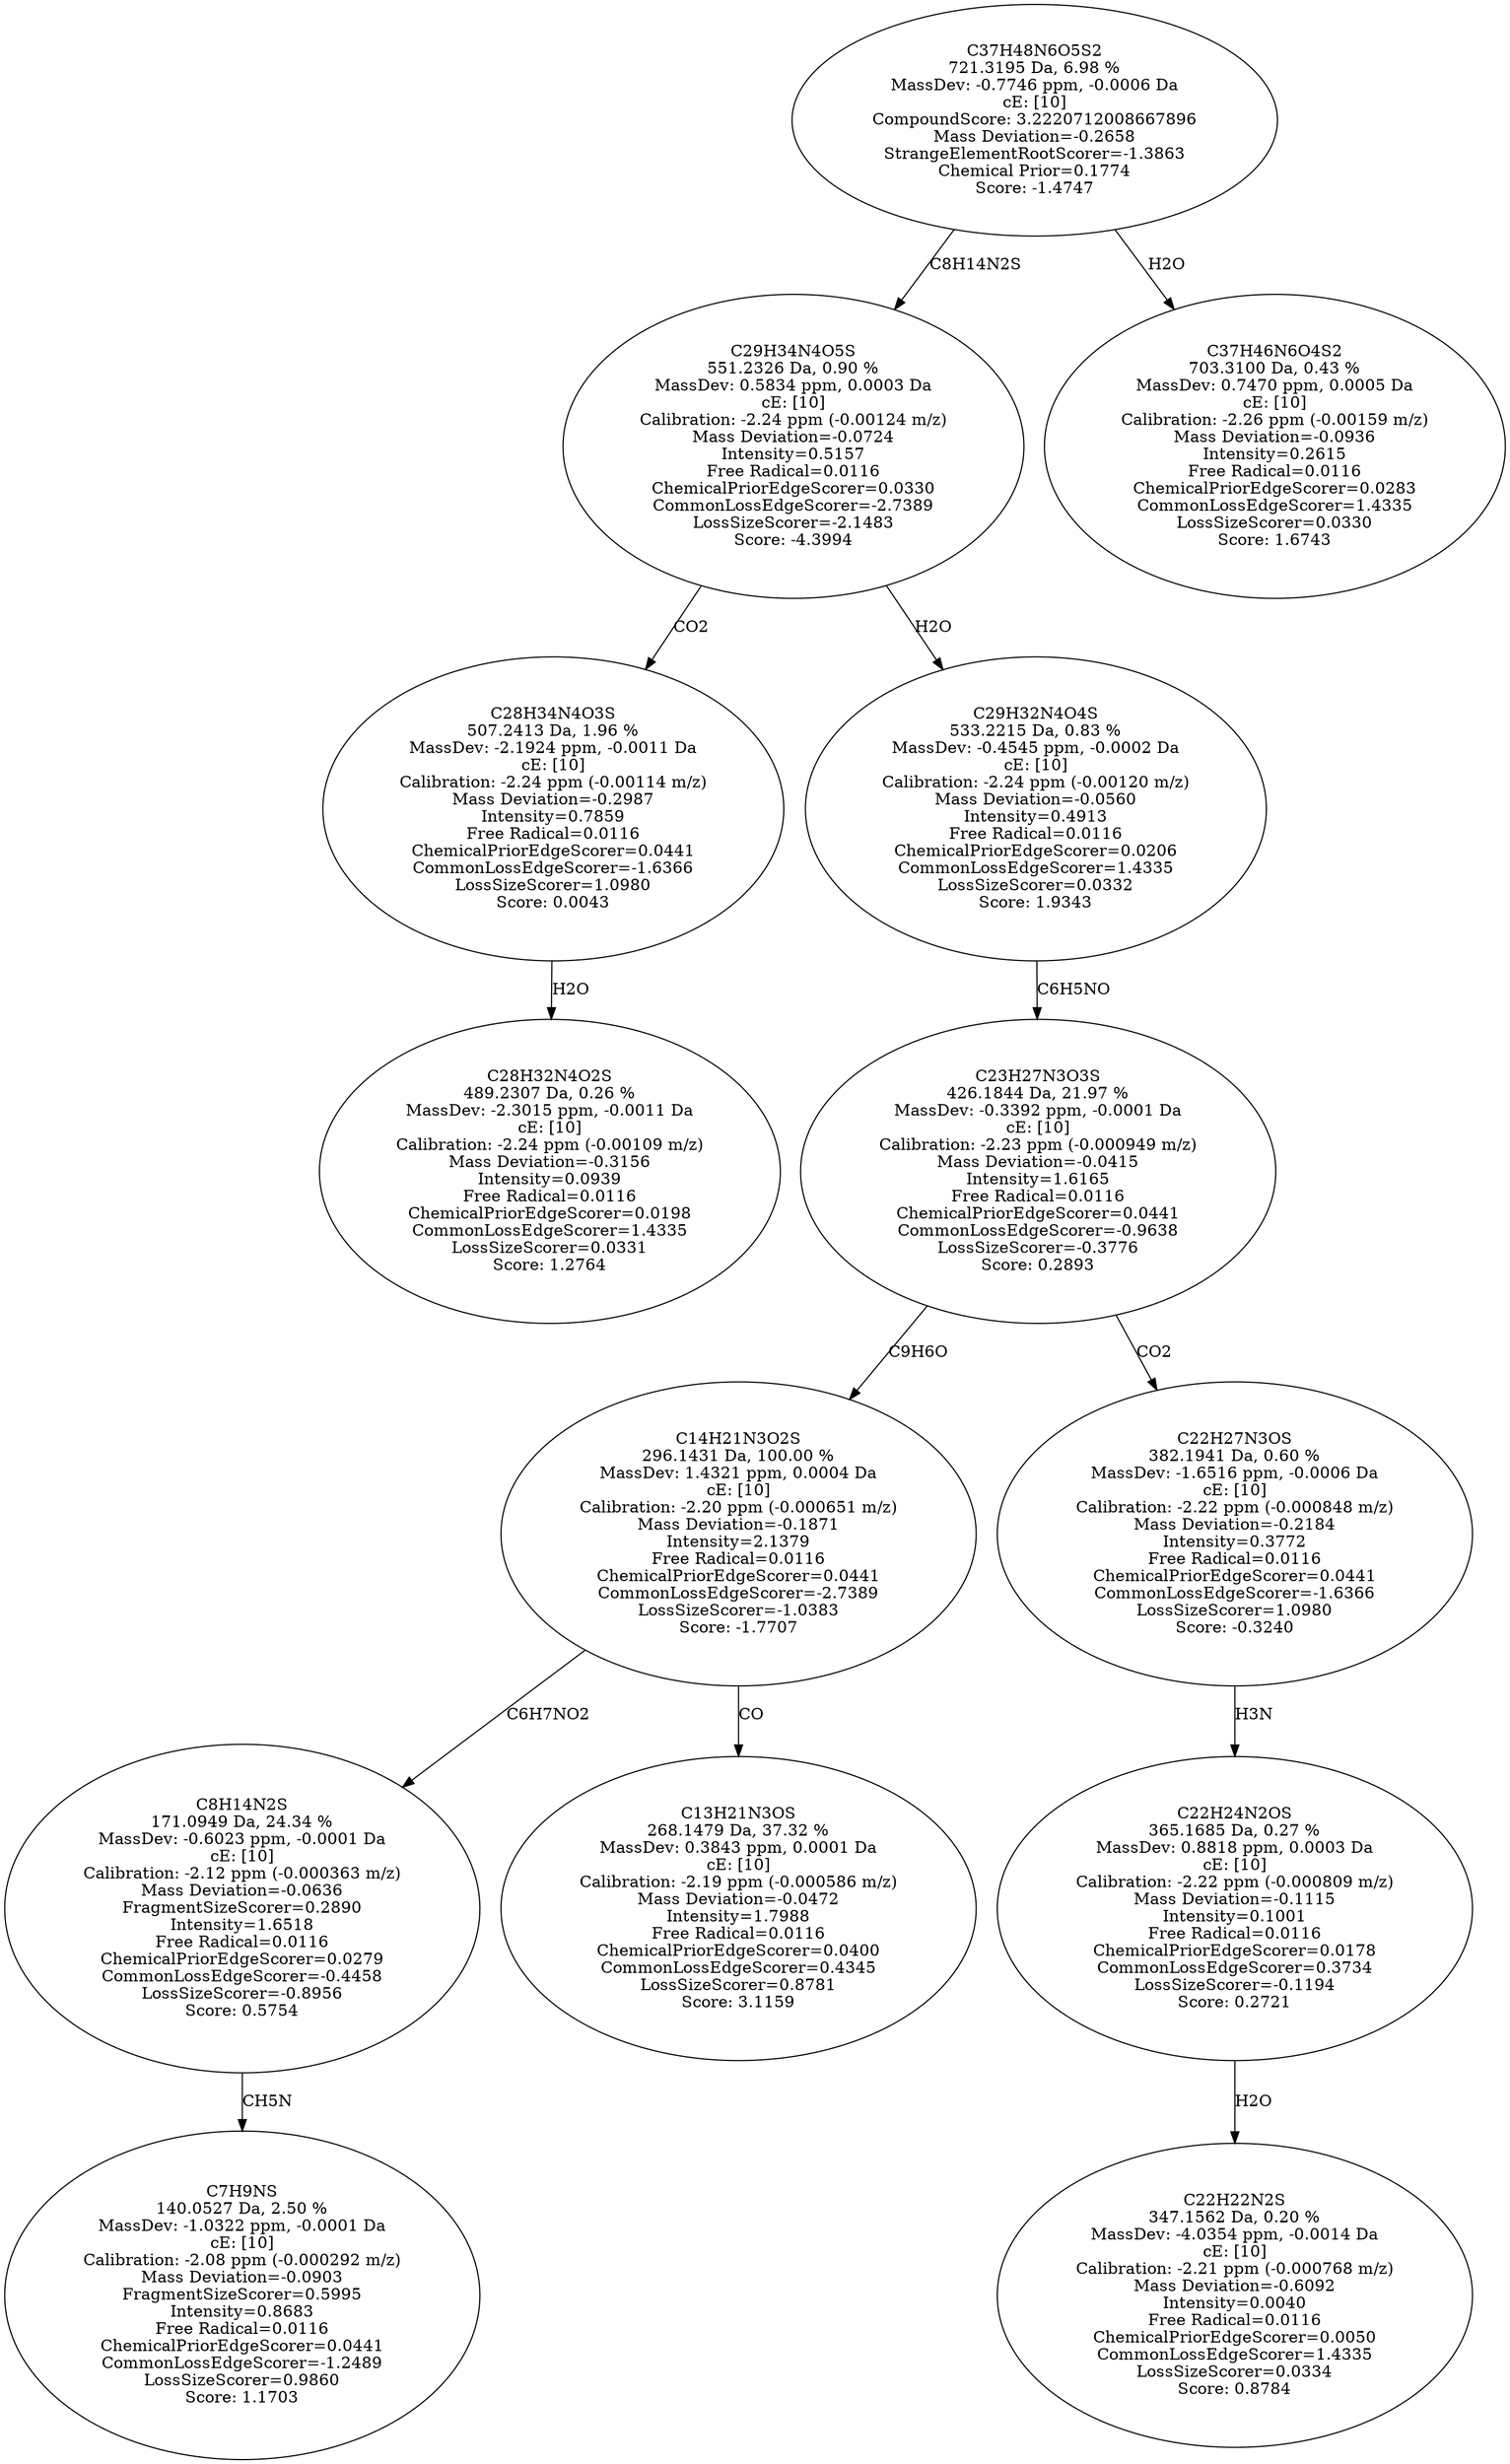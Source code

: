 strict digraph {
v1 [label="C28H32N4O2S\n489.2307 Da, 0.26 %\nMassDev: -2.3015 ppm, -0.0011 Da\ncE: [10]\nCalibration: -2.24 ppm (-0.00109 m/z)\nMass Deviation=-0.3156\nIntensity=0.0939\nFree Radical=0.0116\nChemicalPriorEdgeScorer=0.0198\nCommonLossEdgeScorer=1.4335\nLossSizeScorer=0.0331\nScore: 1.2764"];
v2 [label="C28H34N4O3S\n507.2413 Da, 1.96 %\nMassDev: -2.1924 ppm, -0.0011 Da\ncE: [10]\nCalibration: -2.24 ppm (-0.00114 m/z)\nMass Deviation=-0.2987\nIntensity=0.7859\nFree Radical=0.0116\nChemicalPriorEdgeScorer=0.0441\nCommonLossEdgeScorer=-1.6366\nLossSizeScorer=1.0980\nScore: 0.0043"];
v3 [label="C7H9NS\n140.0527 Da, 2.50 %\nMassDev: -1.0322 ppm, -0.0001 Da\ncE: [10]\nCalibration: -2.08 ppm (-0.000292 m/z)\nMass Deviation=-0.0903\nFragmentSizeScorer=0.5995\nIntensity=0.8683\nFree Radical=0.0116\nChemicalPriorEdgeScorer=0.0441\nCommonLossEdgeScorer=-1.2489\nLossSizeScorer=0.9860\nScore: 1.1703"];
v4 [label="C8H14N2S\n171.0949 Da, 24.34 %\nMassDev: -0.6023 ppm, -0.0001 Da\ncE: [10]\nCalibration: -2.12 ppm (-0.000363 m/z)\nMass Deviation=-0.0636\nFragmentSizeScorer=0.2890\nIntensity=1.6518\nFree Radical=0.0116\nChemicalPriorEdgeScorer=0.0279\nCommonLossEdgeScorer=-0.4458\nLossSizeScorer=-0.8956\nScore: 0.5754"];
v5 [label="C13H21N3OS\n268.1479 Da, 37.32 %\nMassDev: 0.3843 ppm, 0.0001 Da\ncE: [10]\nCalibration: -2.19 ppm (-0.000586 m/z)\nMass Deviation=-0.0472\nIntensity=1.7988\nFree Radical=0.0116\nChemicalPriorEdgeScorer=0.0400\nCommonLossEdgeScorer=0.4345\nLossSizeScorer=0.8781\nScore: 3.1159"];
v6 [label="C14H21N3O2S\n296.1431 Da, 100.00 %\nMassDev: 1.4321 ppm, 0.0004 Da\ncE: [10]\nCalibration: -2.20 ppm (-0.000651 m/z)\nMass Deviation=-0.1871\nIntensity=2.1379\nFree Radical=0.0116\nChemicalPriorEdgeScorer=0.0441\nCommonLossEdgeScorer=-2.7389\nLossSizeScorer=-1.0383\nScore: -1.7707"];
v7 [label="C22H22N2S\n347.1562 Da, 0.20 %\nMassDev: -4.0354 ppm, -0.0014 Da\ncE: [10]\nCalibration: -2.21 ppm (-0.000768 m/z)\nMass Deviation=-0.6092\nIntensity=0.0040\nFree Radical=0.0116\nChemicalPriorEdgeScorer=0.0050\nCommonLossEdgeScorer=1.4335\nLossSizeScorer=0.0334\nScore: 0.8784"];
v8 [label="C22H24N2OS\n365.1685 Da, 0.27 %\nMassDev: 0.8818 ppm, 0.0003 Da\ncE: [10]\nCalibration: -2.22 ppm (-0.000809 m/z)\nMass Deviation=-0.1115\nIntensity=0.1001\nFree Radical=0.0116\nChemicalPriorEdgeScorer=0.0178\nCommonLossEdgeScorer=0.3734\nLossSizeScorer=-0.1194\nScore: 0.2721"];
v9 [label="C22H27N3OS\n382.1941 Da, 0.60 %\nMassDev: -1.6516 ppm, -0.0006 Da\ncE: [10]\nCalibration: -2.22 ppm (-0.000848 m/z)\nMass Deviation=-0.2184\nIntensity=0.3772\nFree Radical=0.0116\nChemicalPriorEdgeScorer=0.0441\nCommonLossEdgeScorer=-1.6366\nLossSizeScorer=1.0980\nScore: -0.3240"];
v10 [label="C23H27N3O3S\n426.1844 Da, 21.97 %\nMassDev: -0.3392 ppm, -0.0001 Da\ncE: [10]\nCalibration: -2.23 ppm (-0.000949 m/z)\nMass Deviation=-0.0415\nIntensity=1.6165\nFree Radical=0.0116\nChemicalPriorEdgeScorer=0.0441\nCommonLossEdgeScorer=-0.9638\nLossSizeScorer=-0.3776\nScore: 0.2893"];
v11 [label="C29H32N4O4S\n533.2215 Da, 0.83 %\nMassDev: -0.4545 ppm, -0.0002 Da\ncE: [10]\nCalibration: -2.24 ppm (-0.00120 m/z)\nMass Deviation=-0.0560\nIntensity=0.4913\nFree Radical=0.0116\nChemicalPriorEdgeScorer=0.0206\nCommonLossEdgeScorer=1.4335\nLossSizeScorer=0.0332\nScore: 1.9343"];
v12 [label="C29H34N4O5S\n551.2326 Da, 0.90 %\nMassDev: 0.5834 ppm, 0.0003 Da\ncE: [10]\nCalibration: -2.24 ppm (-0.00124 m/z)\nMass Deviation=-0.0724\nIntensity=0.5157\nFree Radical=0.0116\nChemicalPriorEdgeScorer=0.0330\nCommonLossEdgeScorer=-2.7389\nLossSizeScorer=-2.1483\nScore: -4.3994"];
v13 [label="C37H46N6O4S2\n703.3100 Da, 0.43 %\nMassDev: 0.7470 ppm, 0.0005 Da\ncE: [10]\nCalibration: -2.26 ppm (-0.00159 m/z)\nMass Deviation=-0.0936\nIntensity=0.2615\nFree Radical=0.0116\nChemicalPriorEdgeScorer=0.0283\nCommonLossEdgeScorer=1.4335\nLossSizeScorer=0.0330\nScore: 1.6743"];
v14 [label="C37H48N6O5S2\n721.3195 Da, 6.98 %\nMassDev: -0.7746 ppm, -0.0006 Da\ncE: [10]\nCompoundScore: 3.2220712008667896\nMass Deviation=-0.2658\nStrangeElementRootScorer=-1.3863\nChemical Prior=0.1774\nScore: -1.4747"];
v2 -> v1 [label="H2O"];
v12 -> v2 [label="CO2"];
v4 -> v3 [label="CH5N"];
v6 -> v4 [label="C6H7NO2"];
v6 -> v5 [label="CO"];
v10 -> v6 [label="C9H6O"];
v8 -> v7 [label="H2O"];
v9 -> v8 [label="H3N"];
v10 -> v9 [label="CO2"];
v11 -> v10 [label="C6H5NO"];
v12 -> v11 [label="H2O"];
v14 -> v12 [label="C8H14N2S"];
v14 -> v13 [label="H2O"];
}
